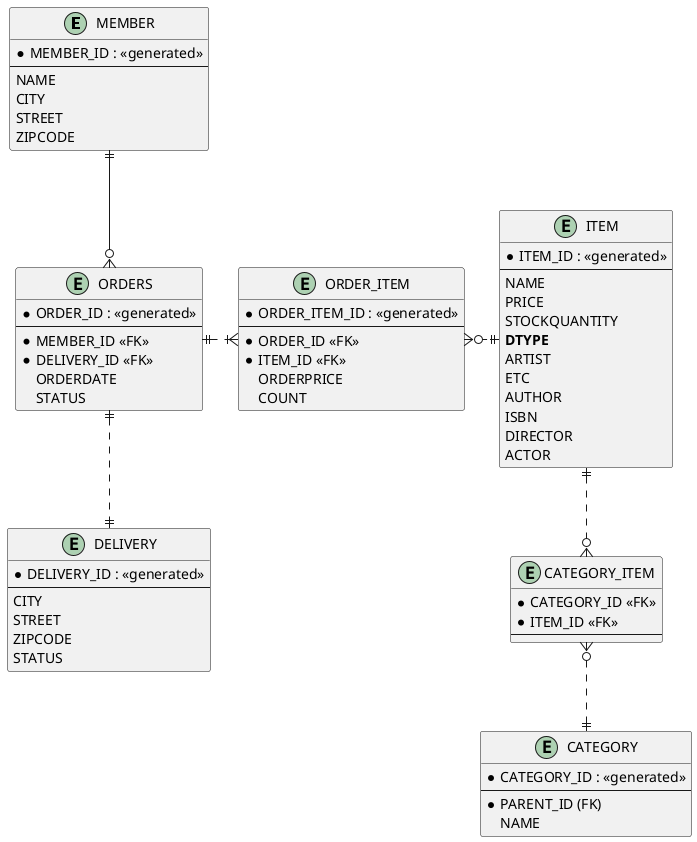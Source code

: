 @startuml
ENTITY MEMBER {
    * MEMBER_ID : <<generated>>
    --
    NAME
    CITY
    STREET
    ZIPCODE
}

ENTITY ORDERS {
    * ORDER_ID : <<generated>>
    --
    * MEMBER_ID <<FK>>
    * DELIVERY_ID <<FK>>
    ORDERDATE
    STATUS
}

ENTITY DELIVERY {
    * DELIVERY_ID : <<generated>>
    --
    CITY
    STREET
    ZIPCODE
    STATUS
}

ENTITY ORDER_ITEM {
    * ORDER_ITEM_ID : <<generated>>
    --
    * ORDER_ID <<FK>>
    * ITEM_ID <<FK>>
    ORDERPRICE
    COUNT
}

ENTITY ITEM {
    * ITEM_ID : <<generated>>
    --
    NAME
    PRICE
    STOCKQUANTITY
    **DTYPE**
    ARTIST
    ETC
    AUTHOR
    ISBN
    DIRECTOR
    ACTOR
}

ENTITY CATEGORY {
    * CATEGORY_ID : <<generated>>
    --
    * PARENT_ID (FK)
    NAME
}

ENTITY CATEGORY_ITEM {
    * CATEGORY_ID <<FK>>
    * ITEM_ID <<FK>>
    --
}

MEMBER ||--o{ ORDERS
ORDERS ||..|| DELIVERY
ORDERS ||.|{ ORDER_ITEM
ORDER_ITEM }o.|| ITEM
ITEM ||..o{ CATEGORY_ITEM
CATEGORY_ITEM }o..|| CATEGORY

@enduml